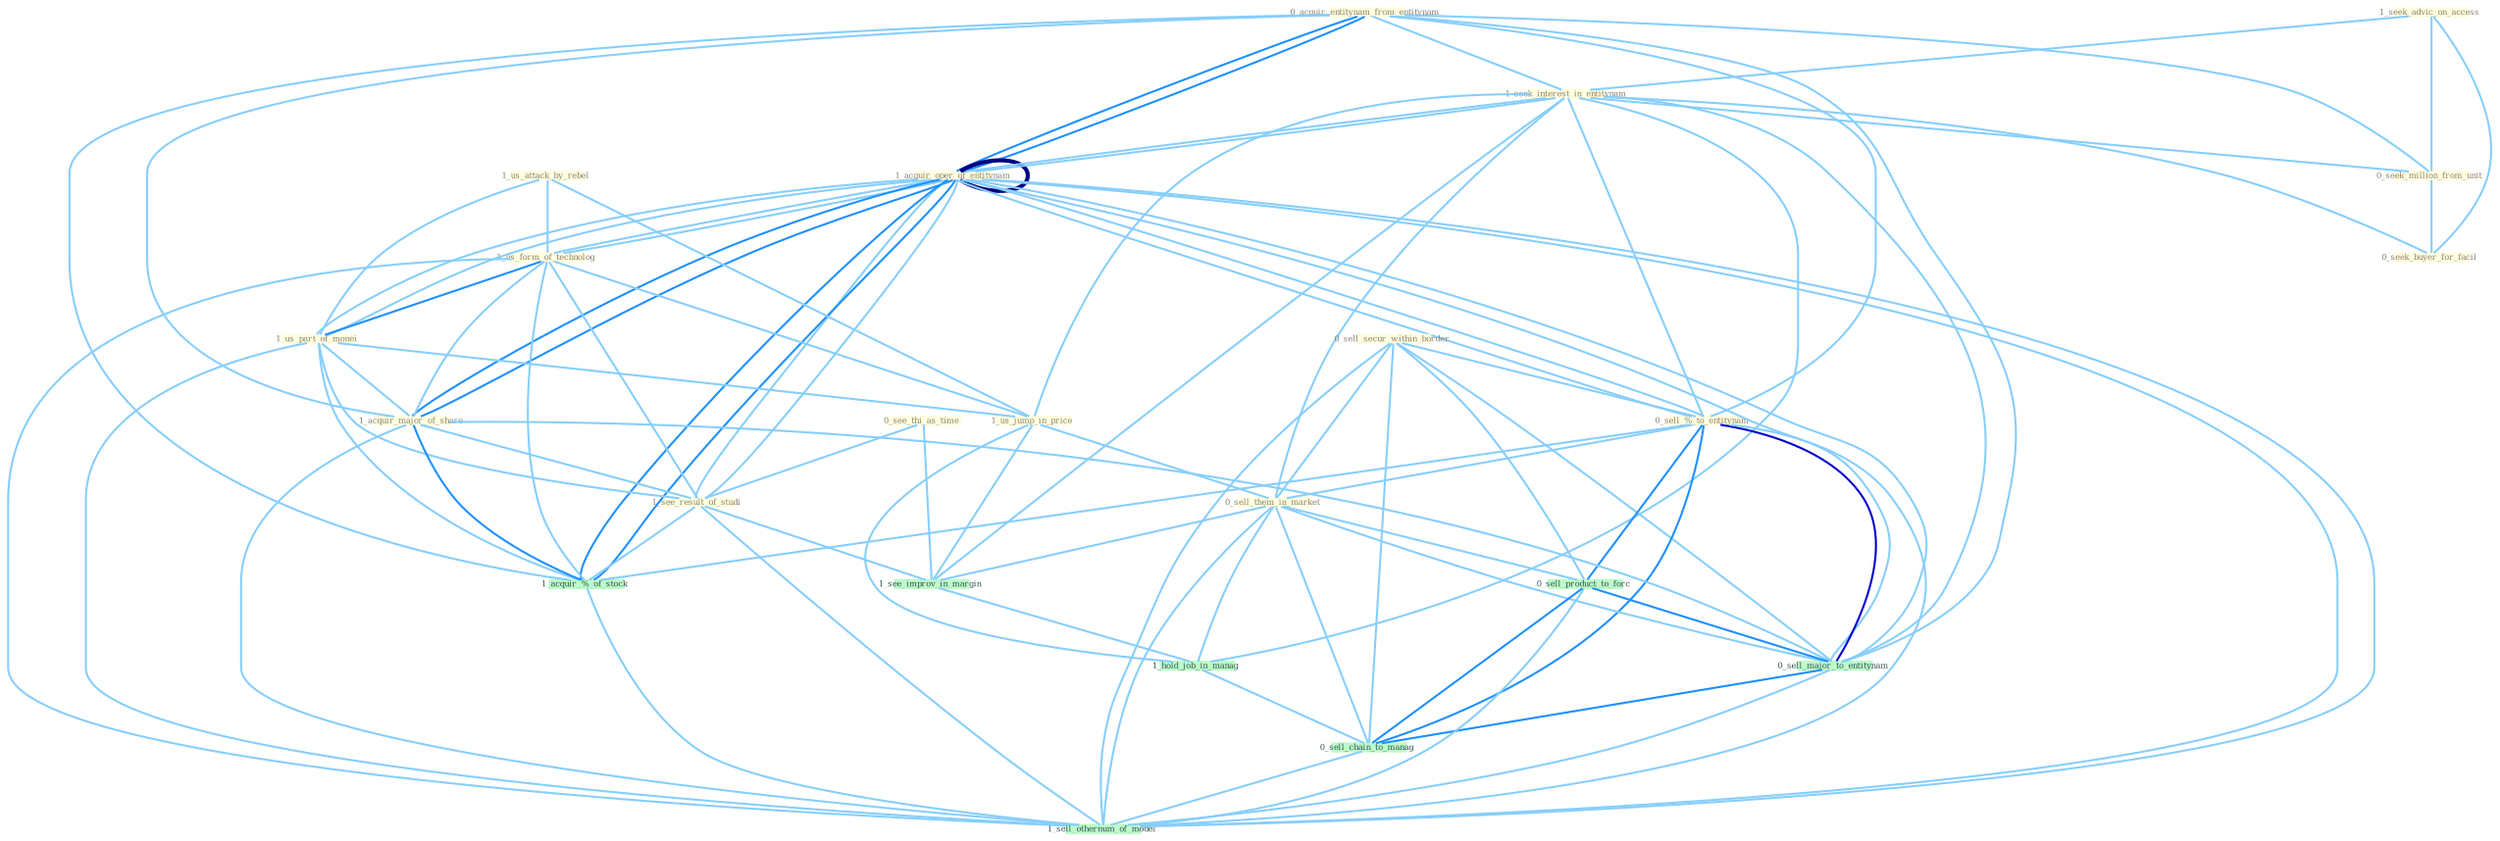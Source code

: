 Graph G{ 
    node
    [shape=polygon,style=filled,width=.5,height=.06,color="#BDFCC9",fixedsize=true,fontsize=4,
    fontcolor="#2f4f4f"];
    {node
    [color="#ffffe0", fontcolor="#8b7d6b"] "1_seek_advic_on_access " "0_acquir_entitynam_from_entitynam " "1_acquir_oper_of_entitynam " "1_seek_interest_in_entitynam " "1_acquir_oper_of_entitynam " "0_see_thi_as_time " "1_us_attack_by_rebel " "0_sell_secur_within_border " "1_us_form_of_technolog " "1_us_part_of_monei " "0_sell_%_to_entitynam " "0_seek_million_from_unit " "1_us_jump_in_price " "1_acquir_major_of_share " "1_see_result_of_studi " "0_seek_buyer_for_facil " "0_sell_them_in_market "}
{node [color="#fff0f5", fontcolor="#b22222"]}
edge [color="#B0E2FF"];

	"1_seek_advic_on_access " -- "1_seek_interest_in_entitynam " [w="1", color="#87cefa" ];
	"1_seek_advic_on_access " -- "0_seek_million_from_unit " [w="1", color="#87cefa" ];
	"1_seek_advic_on_access " -- "0_seek_buyer_for_facil " [w="1", color="#87cefa" ];
	"0_acquir_entitynam_from_entitynam " -- "1_acquir_oper_of_entitynam " [w="2", color="#1e90ff" , len=0.8];
	"0_acquir_entitynam_from_entitynam " -- "1_seek_interest_in_entitynam " [w="1", color="#87cefa" ];
	"0_acquir_entitynam_from_entitynam " -- "1_acquir_oper_of_entitynam " [w="2", color="#1e90ff" , len=0.8];
	"0_acquir_entitynam_from_entitynam " -- "0_sell_%_to_entitynam " [w="1", color="#87cefa" ];
	"0_acquir_entitynam_from_entitynam " -- "0_seek_million_from_unit " [w="1", color="#87cefa" ];
	"0_acquir_entitynam_from_entitynam " -- "1_acquir_major_of_share " [w="1", color="#87cefa" ];
	"0_acquir_entitynam_from_entitynam " -- "1_acquir_%_of_stock " [w="1", color="#87cefa" ];
	"0_acquir_entitynam_from_entitynam " -- "0_sell_major_to_entitynam " [w="1", color="#87cefa" ];
	"1_acquir_oper_of_entitynam " -- "1_seek_interest_in_entitynam " [w="1", color="#87cefa" ];
	"1_acquir_oper_of_entitynam " -- "1_acquir_oper_of_entitynam " [w="4", style=bold, color="#000080", len=0.4];
	"1_acquir_oper_of_entitynam " -- "1_us_form_of_technolog " [w="1", color="#87cefa" ];
	"1_acquir_oper_of_entitynam " -- "1_us_part_of_monei " [w="1", color="#87cefa" ];
	"1_acquir_oper_of_entitynam " -- "0_sell_%_to_entitynam " [w="1", color="#87cefa" ];
	"1_acquir_oper_of_entitynam " -- "1_acquir_major_of_share " [w="2", color="#1e90ff" , len=0.8];
	"1_acquir_oper_of_entitynam " -- "1_see_result_of_studi " [w="1", color="#87cefa" ];
	"1_acquir_oper_of_entitynam " -- "1_acquir_%_of_stock " [w="2", color="#1e90ff" , len=0.8];
	"1_acquir_oper_of_entitynam " -- "0_sell_major_to_entitynam " [w="1", color="#87cefa" ];
	"1_acquir_oper_of_entitynam " -- "1_sell_othernum_of_model " [w="1", color="#87cefa" ];
	"1_seek_interest_in_entitynam " -- "1_acquir_oper_of_entitynam " [w="1", color="#87cefa" ];
	"1_seek_interest_in_entitynam " -- "0_sell_%_to_entitynam " [w="1", color="#87cefa" ];
	"1_seek_interest_in_entitynam " -- "0_seek_million_from_unit " [w="1", color="#87cefa" ];
	"1_seek_interest_in_entitynam " -- "1_us_jump_in_price " [w="1", color="#87cefa" ];
	"1_seek_interest_in_entitynam " -- "0_seek_buyer_for_facil " [w="1", color="#87cefa" ];
	"1_seek_interest_in_entitynam " -- "0_sell_them_in_market " [w="1", color="#87cefa" ];
	"1_seek_interest_in_entitynam " -- "1_see_improv_in_margin " [w="1", color="#87cefa" ];
	"1_seek_interest_in_entitynam " -- "1_hold_job_in_manag " [w="1", color="#87cefa" ];
	"1_seek_interest_in_entitynam " -- "0_sell_major_to_entitynam " [w="1", color="#87cefa" ];
	"1_acquir_oper_of_entitynam " -- "1_us_form_of_technolog " [w="1", color="#87cefa" ];
	"1_acquir_oper_of_entitynam " -- "1_us_part_of_monei " [w="1", color="#87cefa" ];
	"1_acquir_oper_of_entitynam " -- "0_sell_%_to_entitynam " [w="1", color="#87cefa" ];
	"1_acquir_oper_of_entitynam " -- "1_acquir_major_of_share " [w="2", color="#1e90ff" , len=0.8];
	"1_acquir_oper_of_entitynam " -- "1_see_result_of_studi " [w="1", color="#87cefa" ];
	"1_acquir_oper_of_entitynam " -- "1_acquir_%_of_stock " [w="2", color="#1e90ff" , len=0.8];
	"1_acquir_oper_of_entitynam " -- "0_sell_major_to_entitynam " [w="1", color="#87cefa" ];
	"1_acquir_oper_of_entitynam " -- "1_sell_othernum_of_model " [w="1", color="#87cefa" ];
	"0_see_thi_as_time " -- "1_see_result_of_studi " [w="1", color="#87cefa" ];
	"0_see_thi_as_time " -- "1_see_improv_in_margin " [w="1", color="#87cefa" ];
	"1_us_attack_by_rebel " -- "1_us_form_of_technolog " [w="1", color="#87cefa" ];
	"1_us_attack_by_rebel " -- "1_us_part_of_monei " [w="1", color="#87cefa" ];
	"1_us_attack_by_rebel " -- "1_us_jump_in_price " [w="1", color="#87cefa" ];
	"0_sell_secur_within_border " -- "0_sell_%_to_entitynam " [w="1", color="#87cefa" ];
	"0_sell_secur_within_border " -- "0_sell_them_in_market " [w="1", color="#87cefa" ];
	"0_sell_secur_within_border " -- "0_sell_product_to_forc " [w="1", color="#87cefa" ];
	"0_sell_secur_within_border " -- "0_sell_major_to_entitynam " [w="1", color="#87cefa" ];
	"0_sell_secur_within_border " -- "0_sell_chain_to_manag " [w="1", color="#87cefa" ];
	"0_sell_secur_within_border " -- "1_sell_othernum_of_model " [w="1", color="#87cefa" ];
	"1_us_form_of_technolog " -- "1_us_part_of_monei " [w="2", color="#1e90ff" , len=0.8];
	"1_us_form_of_technolog " -- "1_us_jump_in_price " [w="1", color="#87cefa" ];
	"1_us_form_of_technolog " -- "1_acquir_major_of_share " [w="1", color="#87cefa" ];
	"1_us_form_of_technolog " -- "1_see_result_of_studi " [w="1", color="#87cefa" ];
	"1_us_form_of_technolog " -- "1_acquir_%_of_stock " [w="1", color="#87cefa" ];
	"1_us_form_of_technolog " -- "1_sell_othernum_of_model " [w="1", color="#87cefa" ];
	"1_us_part_of_monei " -- "1_us_jump_in_price " [w="1", color="#87cefa" ];
	"1_us_part_of_monei " -- "1_acquir_major_of_share " [w="1", color="#87cefa" ];
	"1_us_part_of_monei " -- "1_see_result_of_studi " [w="1", color="#87cefa" ];
	"1_us_part_of_monei " -- "1_acquir_%_of_stock " [w="1", color="#87cefa" ];
	"1_us_part_of_monei " -- "1_sell_othernum_of_model " [w="1", color="#87cefa" ];
	"0_sell_%_to_entitynam " -- "0_sell_them_in_market " [w="1", color="#87cefa" ];
	"0_sell_%_to_entitynam " -- "1_acquir_%_of_stock " [w="1", color="#87cefa" ];
	"0_sell_%_to_entitynam " -- "0_sell_product_to_forc " [w="2", color="#1e90ff" , len=0.8];
	"0_sell_%_to_entitynam " -- "0_sell_major_to_entitynam " [w="3", color="#0000cd" , len=0.6];
	"0_sell_%_to_entitynam " -- "0_sell_chain_to_manag " [w="2", color="#1e90ff" , len=0.8];
	"0_sell_%_to_entitynam " -- "1_sell_othernum_of_model " [w="1", color="#87cefa" ];
	"0_seek_million_from_unit " -- "0_seek_buyer_for_facil " [w="1", color="#87cefa" ];
	"1_us_jump_in_price " -- "0_sell_them_in_market " [w="1", color="#87cefa" ];
	"1_us_jump_in_price " -- "1_see_improv_in_margin " [w="1", color="#87cefa" ];
	"1_us_jump_in_price " -- "1_hold_job_in_manag " [w="1", color="#87cefa" ];
	"1_acquir_major_of_share " -- "1_see_result_of_studi " [w="1", color="#87cefa" ];
	"1_acquir_major_of_share " -- "1_acquir_%_of_stock " [w="2", color="#1e90ff" , len=0.8];
	"1_acquir_major_of_share " -- "0_sell_major_to_entitynam " [w="1", color="#87cefa" ];
	"1_acquir_major_of_share " -- "1_sell_othernum_of_model " [w="1", color="#87cefa" ];
	"1_see_result_of_studi " -- "1_see_improv_in_margin " [w="1", color="#87cefa" ];
	"1_see_result_of_studi " -- "1_acquir_%_of_stock " [w="1", color="#87cefa" ];
	"1_see_result_of_studi " -- "1_sell_othernum_of_model " [w="1", color="#87cefa" ];
	"0_sell_them_in_market " -- "1_see_improv_in_margin " [w="1", color="#87cefa" ];
	"0_sell_them_in_market " -- "1_hold_job_in_manag " [w="1", color="#87cefa" ];
	"0_sell_them_in_market " -- "0_sell_product_to_forc " [w="1", color="#87cefa" ];
	"0_sell_them_in_market " -- "0_sell_major_to_entitynam " [w="1", color="#87cefa" ];
	"0_sell_them_in_market " -- "0_sell_chain_to_manag " [w="1", color="#87cefa" ];
	"0_sell_them_in_market " -- "1_sell_othernum_of_model " [w="1", color="#87cefa" ];
	"1_see_improv_in_margin " -- "1_hold_job_in_manag " [w="1", color="#87cefa" ];
	"1_acquir_%_of_stock " -- "1_sell_othernum_of_model " [w="1", color="#87cefa" ];
	"1_hold_job_in_manag " -- "0_sell_chain_to_manag " [w="1", color="#87cefa" ];
	"0_sell_product_to_forc " -- "0_sell_major_to_entitynam " [w="2", color="#1e90ff" , len=0.8];
	"0_sell_product_to_forc " -- "0_sell_chain_to_manag " [w="2", color="#1e90ff" , len=0.8];
	"0_sell_product_to_forc " -- "1_sell_othernum_of_model " [w="1", color="#87cefa" ];
	"0_sell_major_to_entitynam " -- "0_sell_chain_to_manag " [w="2", color="#1e90ff" , len=0.8];
	"0_sell_major_to_entitynam " -- "1_sell_othernum_of_model " [w="1", color="#87cefa" ];
	"0_sell_chain_to_manag " -- "1_sell_othernum_of_model " [w="1", color="#87cefa" ];
}